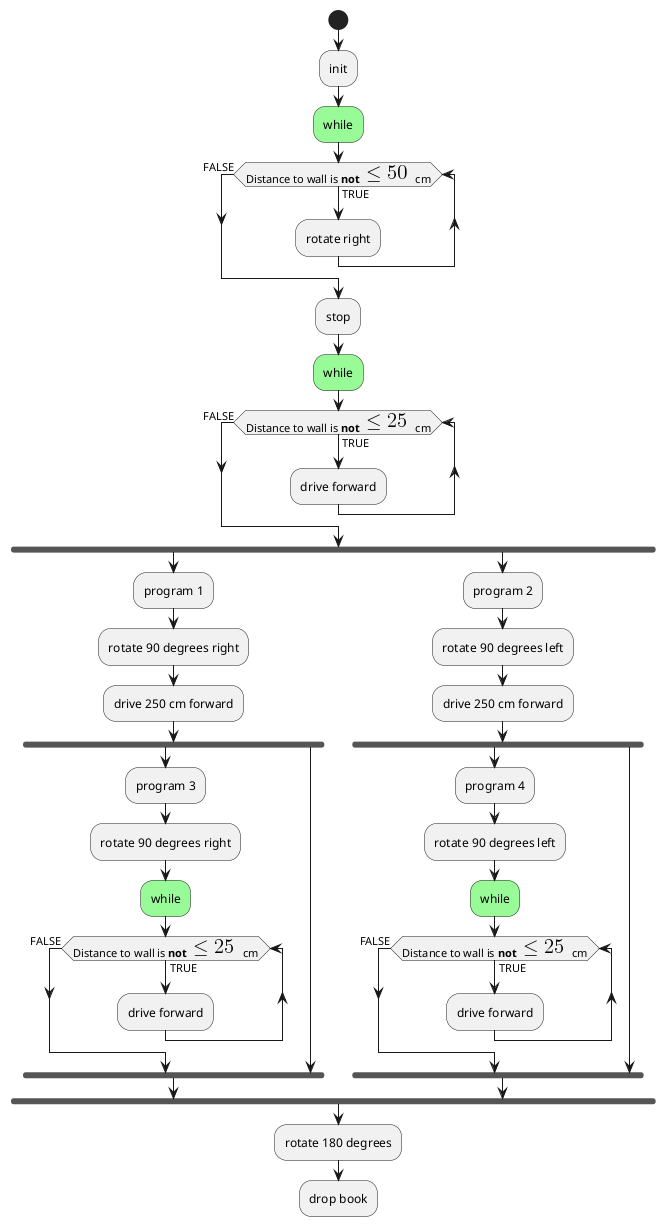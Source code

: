 'Byt ut split till fork och se om det blev snyggare. Och om man kan då göra det hela bättre. 
@startuml

' |init()|
start
:init; 
#palegreen:while;
while (Distance to wall is **not** <math><= 50 </math> cm) is (TRUE)
' while (distance %not(<d<55>) notto wall is not =< 55 cm)) is (TRUE) 
  :rotate right;
endwhile (FALSE)
:stop;
#palegreen:while;
while (Distance to wall is **not** <math> <= 25 </math> cm) is (TRUE)
    :drive forward;
endwhile (FALSE)
fork
:program 1;
:rotate 90 degrees right;
:drive 250 cm forward;
    fork
    :program 3;
    :rotate 90 degrees right;
    #palegreen:while;
    while (Distance to wall is **not** <math> <= 25 </math> cm) is (TRUE)
        :drive forward;
    endwhile (FALSE)
    fork again
    end fork
fork again
:program 2;
:rotate 90 degrees left;
:drive 250 cm forward;
    fork
    :program 4;
    :rotate 90 degrees left;
    #palegreen:while;
    while (Distance to wall is **not** <math> <= 25 </math> cm) is (TRUE)
        :drive forward;
    endwhile (FALSE)
    fork again
    end fork
end fork 
:rotate 180 degrees;
:drop book;
@enduml
